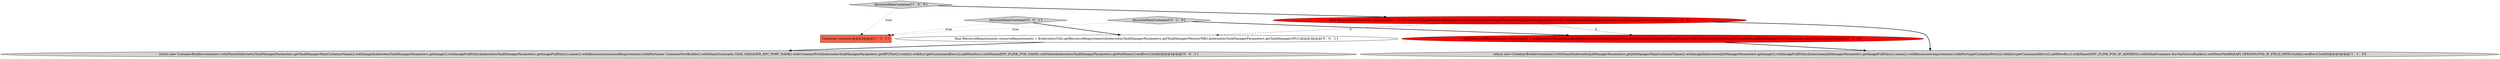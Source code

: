 digraph {
7 [style = filled, label = "return new ContainerBuilder(container).withName(kubernetesTaskManagerParameters.getTaskManagerMainContainerName()).withImage(kubernetesTaskManagerParameters.getImage()).withImagePullPolicy(kubernetesTaskManagerParameters.getImagePullPolicy().name()).withResources(resourceRequirements).withPorts(new ContainerPortBuilder().withName(Constants.TASK_MANAGER_RPC_PORT_NAME).withContainerPort(kubernetesTaskManagerParameters.getRPCPort()).build()).withEnv(getCustomizedEnvs()).addNewEnv().withName(ENV_FLINK_POD_NAME).withValue(kubernetesTaskManagerParameters.getPodName()).endEnv().build()@@@4@@@['0', '0', '1']", fillcolor = lightgray, shape = ellipse image = "AAA0AAABBB3BBB"];
0 [style = filled, label = "Container container@@@2@@@['1', '1', '1']", fillcolor = tomato, shape = box image = "AAA0AAABBB1BBB"];
4 [style = filled, label = "final ResourceRequirements requirements = KubernetesUtils.getResourceRequirements(kubernetesJobManagerParameters.getJobManagerMemoryMB(),kubernetesJobManagerParameters.getJobManagerCPU(),Collections.emptyMap())@@@3@@@['0', '1', '0']", fillcolor = red, shape = ellipse image = "AAA1AAABBB2BBB"];
2 [style = filled, label = "decorateMainContainer['1', '0', '0']", fillcolor = lightgray, shape = diamond image = "AAA0AAABBB1BBB"];
6 [style = filled, label = "decorateMainContainer['0', '0', '1']", fillcolor = lightgray, shape = diamond image = "AAA0AAABBB3BBB"];
3 [style = filled, label = "return new ContainerBuilder(container).withName(kubernetesJobManagerParameters.getJobManagerMainContainerName()).withImage(kubernetesJobManagerParameters.getImage()).withImagePullPolicy(kubernetesJobManagerParameters.getImagePullPolicy().name()).withResources(requirements).withPorts(getContainerPorts()).withEnv(getCustomizedEnvs()).addNewEnv().withName(ENV_FLINK_POD_IP_ADDRESS).withValueFrom(new EnvVarSourceBuilder().withNewFieldRef(API_VERSION,POD_IP_FIELD_PATH).build()).endEnv().build()@@@4@@@['1', '1', '0']", fillcolor = lightgray, shape = ellipse image = "AAA0AAABBB1BBB"];
5 [style = filled, label = "decorateMainContainer['0', '1', '0']", fillcolor = lightgray, shape = diamond image = "AAA0AAABBB2BBB"];
1 [style = filled, label = "final ResourceRequirements requirements = KubernetesUtils.getResourceRequirements(kubernetesJobManagerParameters.getJobManagerMemoryMB(),kubernetesJobManagerParameters.getJobManagerCPU())@@@3@@@['1', '0', '0']", fillcolor = red, shape = ellipse image = "AAA1AAABBB1BBB"];
8 [style = filled, label = "final ResourceRequirements resourceRequirements = KubernetesUtils.getResourceRequirements(kubernetesTaskManagerParameters.getTaskManagerMemoryMB(),kubernetesTaskManagerParameters.getTaskManagerCPU())@@@3@@@['0', '0', '1']", fillcolor = white, shape = ellipse image = "AAA0AAABBB3BBB"];
1->3 [style = bold, label=""];
6->8 [style = bold, label=""];
1->4 [style = dashed, label="0"];
4->3 [style = bold, label=""];
1->8 [style = dashed, label="0"];
2->0 [style = dotted, label="true"];
5->0 [style = dotted, label="true"];
6->0 [style = dotted, label="true"];
2->1 [style = bold, label=""];
5->4 [style = bold, label=""];
8->7 [style = bold, label=""];
}

